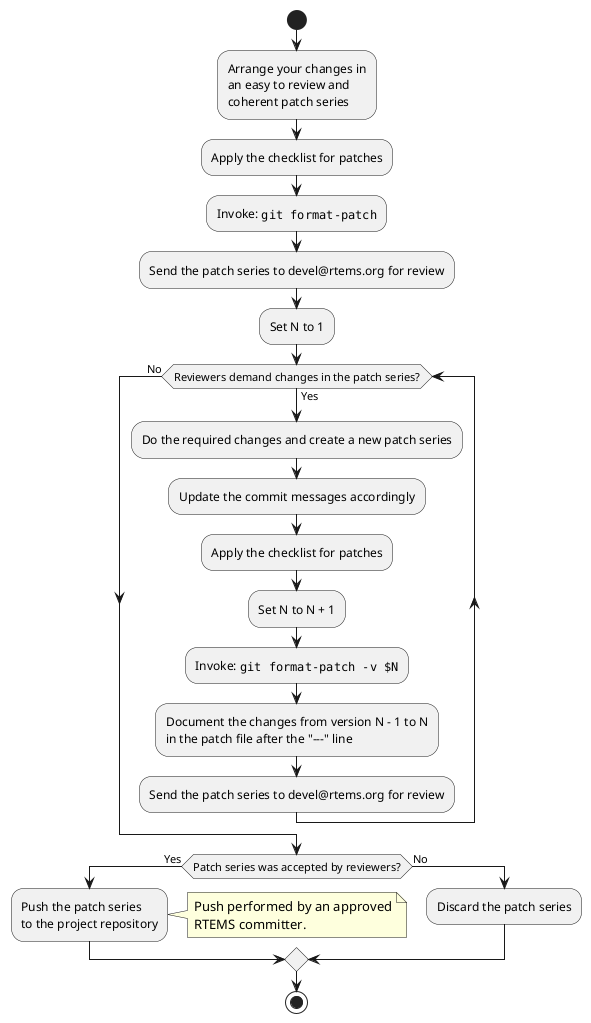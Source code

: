 ' SPDX-License-Identifier: CC-BY-SA-4.0

' Copyright (C) 2019 embedded brains GmbH

@startuml

start

:Arrange your changes in\nan easy to review and\ncoherent patch series;

:Apply the checklist for patches;

:Invoke: ""git format-patch"";

:Send the patch series to devel@rtems.org for review;

:Set N to 1;

while (Reviewers demand changes in the patch series?) is (Yes)
  :Do the required changes and create a new patch series;

  :Update the commit messages accordingly;

  :Apply the checklist for patches;

  :Set N to N + 1;

  :Invoke: ""git format-patch -v $N"";

  :Document the changes from version N - 1 to N\nin the patch file after the "---" line;

  :Send the patch series to devel@rtems.org for review;
endwhile (No)

if (Patch series was accepted by reviewers?) then (Yes)
  :Push the patch series\nto the project repository;

  note right
    Push performed by an approved
    RTEMS committer.
  end note
else (No)
  :Discard the patch series;
endif

stop

@enduml
